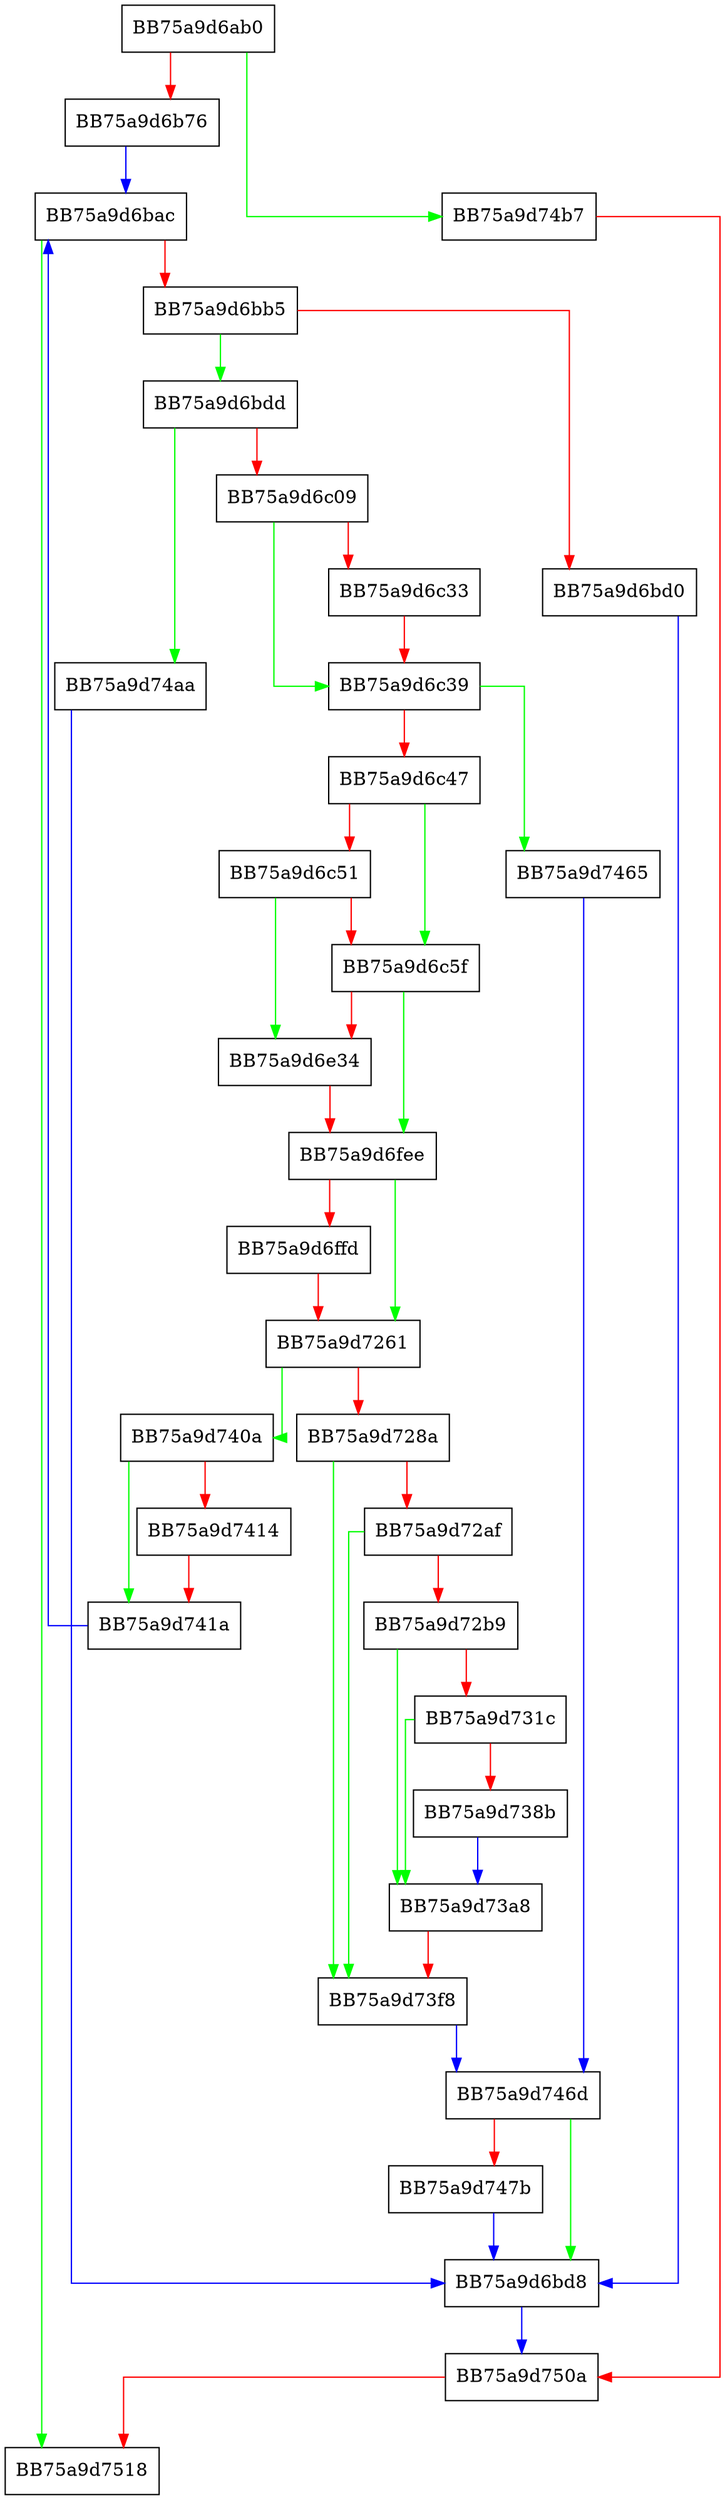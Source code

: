 digraph _init_process_config {
  node [shape="box"];
  graph [splines=ortho];
  BB75a9d6ab0 -> BB75a9d74b7 [color="green"];
  BB75a9d6ab0 -> BB75a9d6b76 [color="red"];
  BB75a9d6b76 -> BB75a9d6bac [color="blue"];
  BB75a9d6bac -> BB75a9d7518 [color="green"];
  BB75a9d6bac -> BB75a9d6bb5 [color="red"];
  BB75a9d6bb5 -> BB75a9d6bdd [color="green"];
  BB75a9d6bb5 -> BB75a9d6bd0 [color="red"];
  BB75a9d6bd0 -> BB75a9d6bd8 [color="blue"];
  BB75a9d6bd8 -> BB75a9d750a [color="blue"];
  BB75a9d6bdd -> BB75a9d74aa [color="green"];
  BB75a9d6bdd -> BB75a9d6c09 [color="red"];
  BB75a9d6c09 -> BB75a9d6c39 [color="green"];
  BB75a9d6c09 -> BB75a9d6c33 [color="red"];
  BB75a9d6c33 -> BB75a9d6c39 [color="red"];
  BB75a9d6c39 -> BB75a9d7465 [color="green"];
  BB75a9d6c39 -> BB75a9d6c47 [color="red"];
  BB75a9d6c47 -> BB75a9d6c5f [color="green"];
  BB75a9d6c47 -> BB75a9d6c51 [color="red"];
  BB75a9d6c51 -> BB75a9d6e34 [color="green"];
  BB75a9d6c51 -> BB75a9d6c5f [color="red"];
  BB75a9d6c5f -> BB75a9d6fee [color="green"];
  BB75a9d6c5f -> BB75a9d6e34 [color="red"];
  BB75a9d6e34 -> BB75a9d6fee [color="red"];
  BB75a9d6fee -> BB75a9d7261 [color="green"];
  BB75a9d6fee -> BB75a9d6ffd [color="red"];
  BB75a9d6ffd -> BB75a9d7261 [color="red"];
  BB75a9d7261 -> BB75a9d740a [color="green"];
  BB75a9d7261 -> BB75a9d728a [color="red"];
  BB75a9d728a -> BB75a9d73f8 [color="green"];
  BB75a9d728a -> BB75a9d72af [color="red"];
  BB75a9d72af -> BB75a9d73f8 [color="green"];
  BB75a9d72af -> BB75a9d72b9 [color="red"];
  BB75a9d72b9 -> BB75a9d73a8 [color="green"];
  BB75a9d72b9 -> BB75a9d731c [color="red"];
  BB75a9d731c -> BB75a9d73a8 [color="green"];
  BB75a9d731c -> BB75a9d738b [color="red"];
  BB75a9d738b -> BB75a9d73a8 [color="blue"];
  BB75a9d73a8 -> BB75a9d73f8 [color="red"];
  BB75a9d73f8 -> BB75a9d746d [color="blue"];
  BB75a9d740a -> BB75a9d741a [color="green"];
  BB75a9d740a -> BB75a9d7414 [color="red"];
  BB75a9d7414 -> BB75a9d741a [color="red"];
  BB75a9d741a -> BB75a9d6bac [color="blue"];
  BB75a9d7465 -> BB75a9d746d [color="blue"];
  BB75a9d746d -> BB75a9d6bd8 [color="green"];
  BB75a9d746d -> BB75a9d747b [color="red"];
  BB75a9d747b -> BB75a9d6bd8 [color="blue"];
  BB75a9d74aa -> BB75a9d6bd8 [color="blue"];
  BB75a9d74b7 -> BB75a9d750a [color="red"];
  BB75a9d750a -> BB75a9d7518 [color="red"];
}